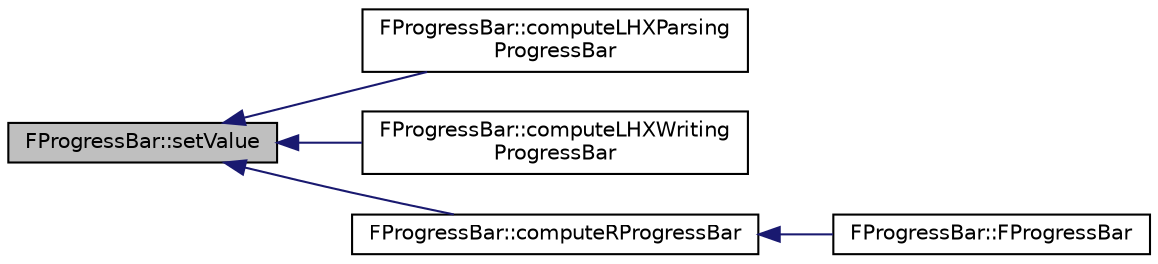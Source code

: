 digraph "FProgressBar::setValue"
{
 // INTERACTIVE_SVG=YES
  edge [fontname="Helvetica",fontsize="10",labelfontname="Helvetica",labelfontsize="10"];
  node [fontname="Helvetica",fontsize="10",shape=record];
  rankdir="LR";
  Node46 [label="FProgressBar::setValue",height=0.2,width=0.4,color="black", fillcolor="grey75", style="filled", fontcolor="black"];
  Node46 -> Node47 [dir="back",color="midnightblue",fontsize="10",style="solid",fontname="Helvetica"];
  Node47 [label="FProgressBar::computeLHXParsing\lProgressBar",height=0.2,width=0.4,color="black", fillcolor="white", style="filled",URL="$class_f_progress_bar.html#a0364279e74c7261bd6341ab9604b4ec1"];
  Node46 -> Node48 [dir="back",color="midnightblue",fontsize="10",style="solid",fontname="Helvetica"];
  Node48 [label="FProgressBar::computeLHXWriting\lProgressBar",height=0.2,width=0.4,color="black", fillcolor="white", style="filled",URL="$class_f_progress_bar.html#a8567ccfc4904fb5f13536fd1fa7cbd21"];
  Node46 -> Node49 [dir="back",color="midnightblue",fontsize="10",style="solid",fontname="Helvetica"];
  Node49 [label="FProgressBar::computeRProgressBar",height=0.2,width=0.4,color="black", fillcolor="white", style="filled",URL="$class_f_progress_bar.html#a5d06800db89a87a26585b9eaa1a28e7f"];
  Node49 -> Node50 [dir="back",color="midnightblue",fontsize="10",style="solid",fontname="Helvetica"];
  Node50 [label="FProgressBar::FProgressBar",height=0.2,width=0.4,color="black", fillcolor="white", style="filled",URL="$class_f_progress_bar.html#aa2508460ae10be3602b3666b18e71a28"];
}

